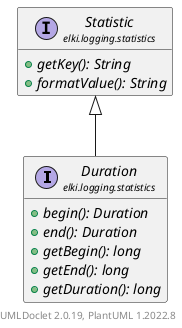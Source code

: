 @startuml
    remove .*\.(Instance|Par|Parameterizer|Factory)$
    set namespaceSeparator none
    hide empty fields
    hide empty methods

    interface "<size:14>Duration\n<size:10>elki.logging.statistics" as elki.logging.statistics.Duration [[Duration.html]] {
        {abstract} +begin(): Duration
        {abstract} +end(): Duration
        {abstract} +getBegin(): long
        {abstract} +getEnd(): long
        {abstract} +getDuration(): long
    }

    interface "<size:14>Statistic\n<size:10>elki.logging.statistics" as elki.logging.statistics.Statistic [[Statistic.html]] {
        {abstract} +getKey(): String
        {abstract} +formatValue(): String
    }

    elki.logging.statistics.Statistic <|-- elki.logging.statistics.Duration

    center footer UMLDoclet 2.0.19, PlantUML 1.2022.8
@enduml
